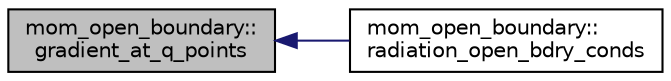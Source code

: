 digraph "mom_open_boundary::gradient_at_q_points"
{
 // INTERACTIVE_SVG=YES
  edge [fontname="Helvetica",fontsize="10",labelfontname="Helvetica",labelfontsize="10"];
  node [fontname="Helvetica",fontsize="10",shape=record];
  rankdir="LR";
  Node9 [label="mom_open_boundary::\lgradient_at_q_points",height=0.2,width=0.4,color="black", fillcolor="grey75", style="filled", fontcolor="black"];
  Node9 -> Node10 [dir="back",color="midnightblue",fontsize="10",style="solid",fontname="Helvetica"];
  Node10 [label="mom_open_boundary::\lradiation_open_bdry_conds",height=0.2,width=0.4,color="black", fillcolor="white", style="filled",URL="$namespacemom__open__boundary.html#aa295da6084e6e6ba1853cdd723279428",tooltip="Apply radiation conditions to 3D u,v at open boundaries. "];
}

